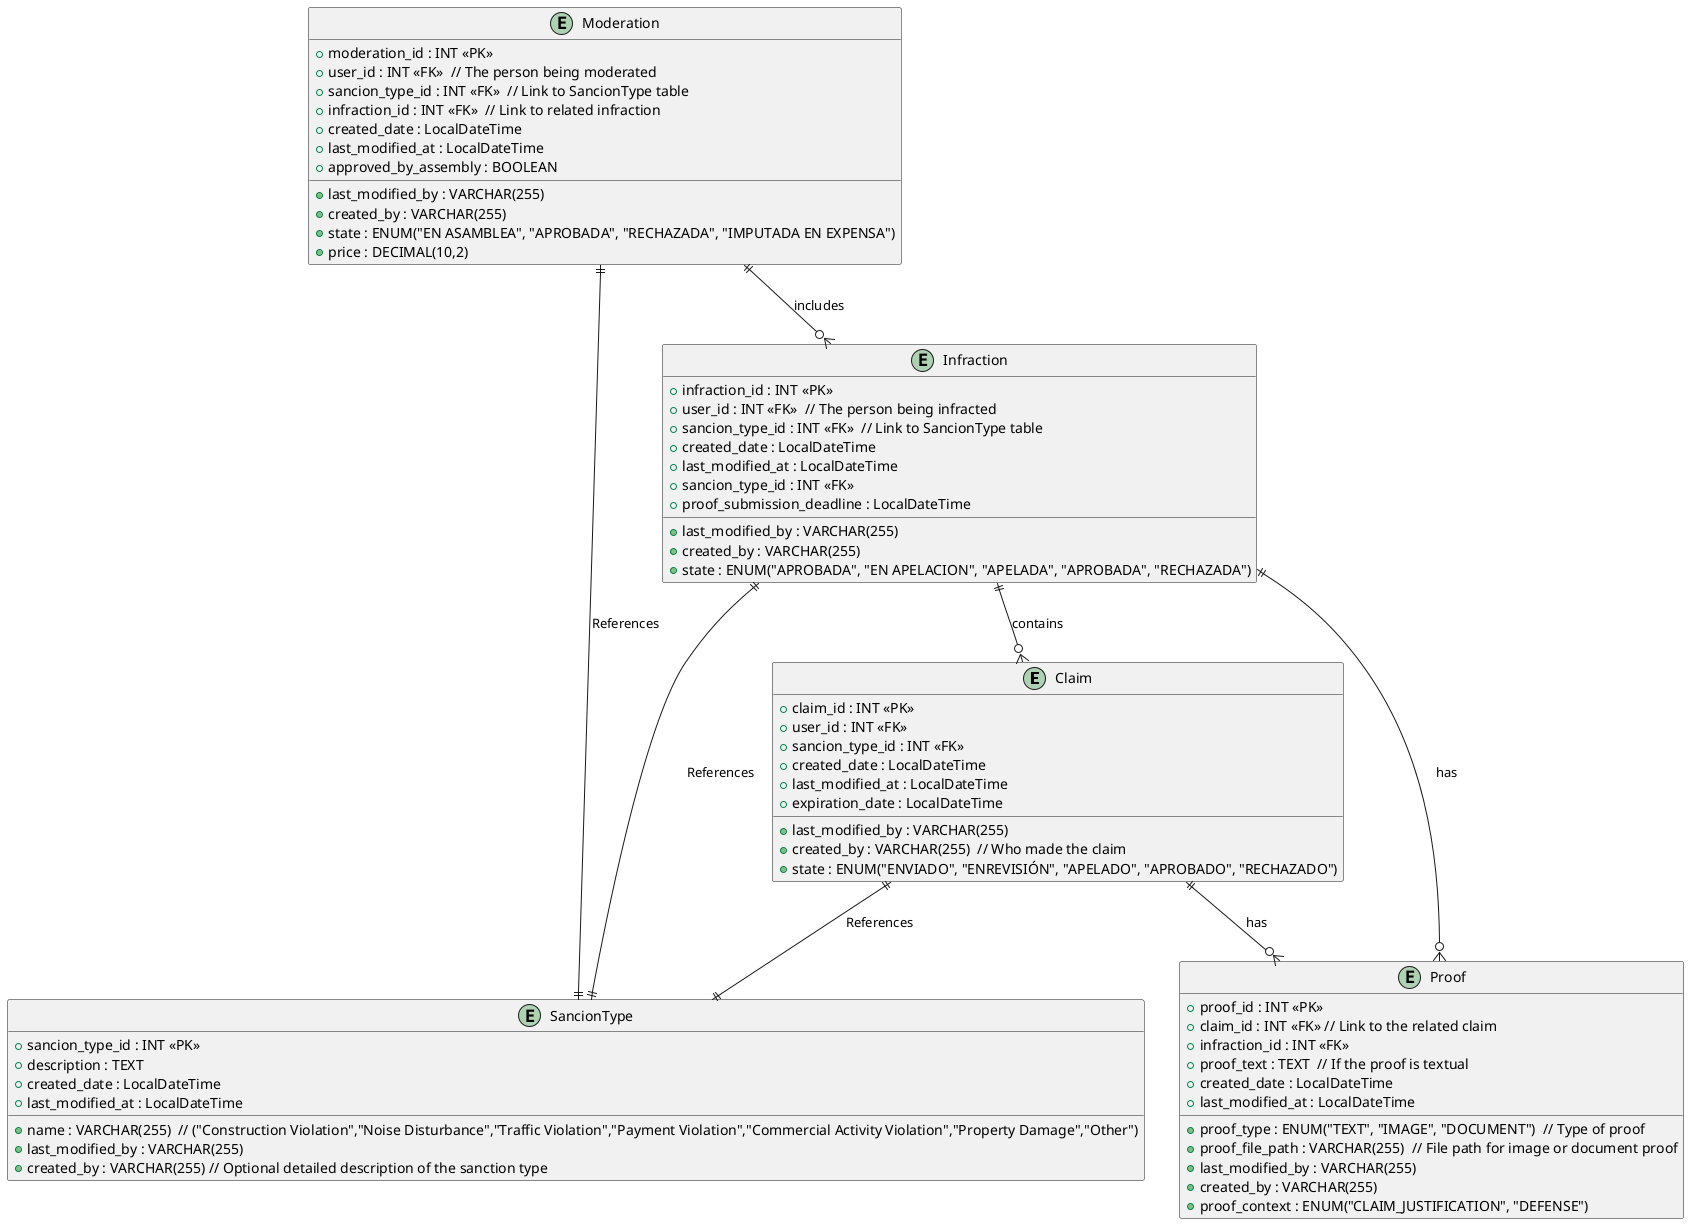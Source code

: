 @startuml

entity "Claim" as claim {
  + claim_id : INT <<PK>>
  + user_id : INT <<FK>>
  + sancion_type_id : INT <<FK>>
  + created_date : LocalDateTime
  + last_modified_at : LocalDateTime
  + last_modified_by : VARCHAR(255)
  + created_by : VARCHAR(255)  // Who made the claim
  + expiration_date : LocalDateTime
  + state : ENUM("ENVIADO", "ENREVISIÓN", "APELADO", "APROBADO", "RECHAZADO")


  }

entity "SancionType" as sancion_type {
  + sancion_type_id : INT <<PK>>
  + name : VARCHAR(255)  // ("Construction Violation","Noise Disturbance","Traffic Violation","Payment Violation","Commercial Activity Violation","Property Damage","Other")
  + description : TEXT
  + created_date : LocalDateTime
  + last_modified_at : LocalDateTime
  + last_modified_by : VARCHAR(255)
  + created_by : VARCHAR(255) // Optional detailed description of the sanction type
}
entity "Proof" as proof {
  + proof_id : INT <<PK>>
  + claim_id : INT <<FK>> // Link to the related claim
  + infraction_id : INT <<FK>>
  + proof_type : ENUM("TEXT", "IMAGE", "DOCUMENT")  // Type of proof
  + proof_text : TEXT  // If the proof is textual
  + proof_file_path : VARCHAR(255)  // File path for image or document proof
  + created_date : LocalDateTime
  + last_modified_at : LocalDateTime
  + last_modified_by : VARCHAR(255)
  + created_by : VARCHAR(255)
  + proof_context : ENUM("CLAIM_JUSTIFICATION", "DEFENSE")
}

entity "Infraction" as infraction {
  + infraction_id : INT <<PK>>
  + user_id : INT <<FK>>  // The person being infracted
  + sancion_type_id : INT <<FK>>  // Link to SancionType table
  + created_date : LocalDateTime
  + last_modified_at : LocalDateTime
  + last_modified_by : VARCHAR(255)
  + created_by : VARCHAR(255)
  + sancion_type_id : INT <<FK>>
  + proof_submission_deadline : LocalDateTime
  + state : ENUM("APROBADA", "EN APELACION", "APELADA", "APROBADA", "RECHAZADA")
}

entity "Moderation" as moderation {
  + moderation_id : INT <<PK>>
  + user_id : INT <<FK>>  // The person being moderated
  + sancion_type_id : INT <<FK>>  // Link to SancionType table
  + infraction_id : INT <<FK>>  // Link to related infraction
  + created_date : LocalDateTime
  + last_modified_at : LocalDateTime
  + last_modified_by : VARCHAR(255)
  + created_by : VARCHAR(255)
  + state : ENUM("EN ASAMBLEA", "APROBADA", "RECHAZADA", "IMPUTADA EN EXPENSA")
  + price : DECIMAL(10,2)
  + approved_by_assembly : BOOLEAN
}

claim ||--|| sancion_type : "References"

moderation ||--|| sancion_type : "References"
claim ||--o{ proof : "has"
infraction ||--o{ claim : "contains"
infraction ||--|| sancion_type : "References"
infraction ||--o{ proof : "has"
moderation ||--o{ infraction : "includes"


@enduml

